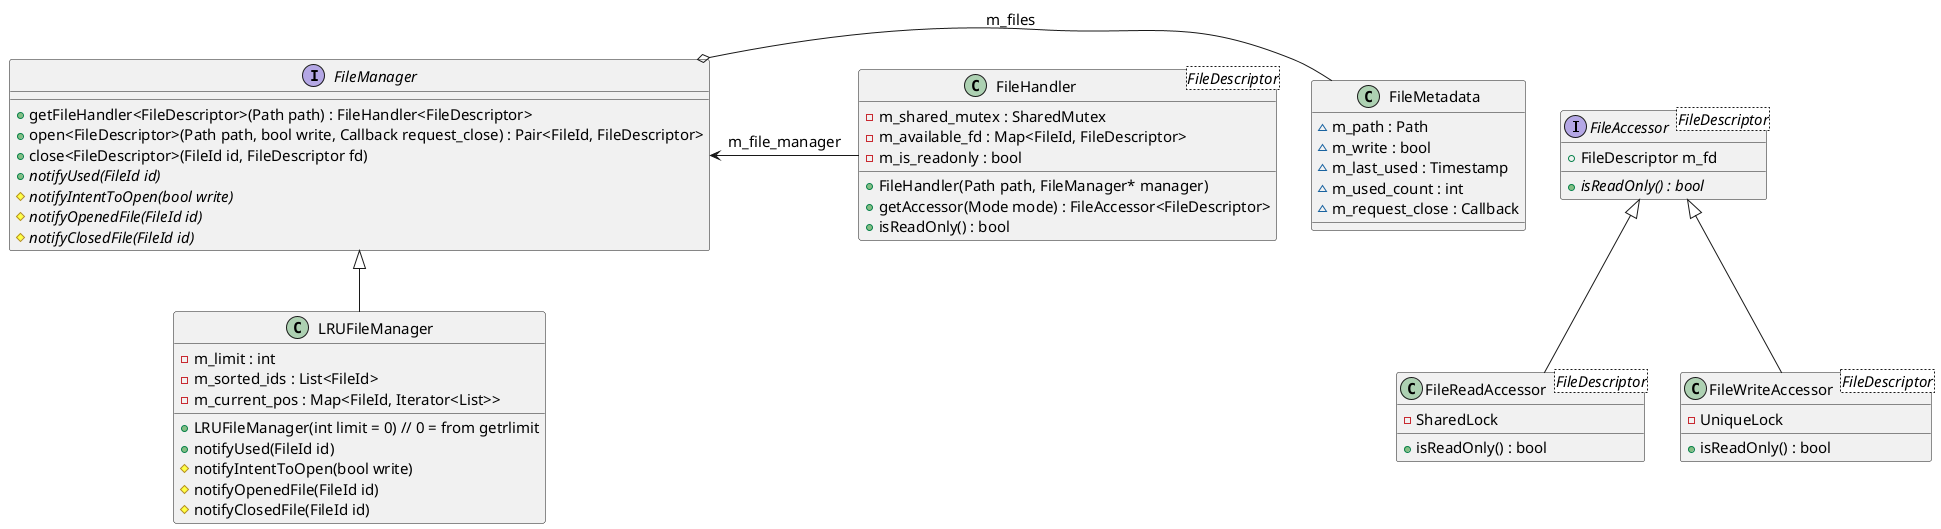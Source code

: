 @startuml FilePool.png

skinparam defaultfontsize 15

interface FileAccessor<FileDescriptor> {
    + FileDescriptor m_fd
    + {abstract} isReadOnly() : bool
}

class FileReadAccessor<FileDescriptor> {
    - SharedLock
    + isReadOnly() : bool
}

class FileWriteAccessor<FileDescriptor> {
    - UniqueLock
    + isReadOnly() : bool
}

FileAccessor <|-- FileReadAccessor
FileAccessor <|-- FileWriteAccessor

class FileHandler<FileDescriptor> {
    + FileHandler(Path path, FileManager* manager)
    + getAccessor(Mode mode) : FileAccessor<FileDescriptor>
    + isReadOnly() : bool
    - m_shared_mutex : SharedMutex
    - m_available_fd : Map<FileId, FileDescriptor>
    - m_is_readonly : bool
}

interface FileManager {
    + getFileHandler<FileDescriptor>(Path path) : FileHandler<FileDescriptor>
    + open<FileDescriptor>(Path path, bool write, Callback request_close) : Pair<FileId, FileDescriptor>
    + close<FileDescriptor>(FileId id, FileDescriptor fd)
    + {abstract} notifyUsed(FileId id)
    # {abstract} notifyIntentToOpen(bool write)
    # {abstract} notifyOpenedFile(FileId id)
    # {abstract} notifyClosedFile(FileId id)
}

class FileMetadata {
    ~ m_path : Path
    ~ m_write : bool
    ~ m_last_used : Timestamp
    ~ m_used_count : int
    ~ m_request_close : Callback
}

FileManager o- FileMetadata : m_files

class LRUFileManager {
    + LRUFileManager(int limit = 0) // 0 = from getrlimit
    + notifyUsed(FileId id)
    # notifyIntentToOpen(bool write)
    # notifyOpenedFile(FileId id)
    # notifyClosedFile(FileId id)
    - m_limit : int
    - m_sorted_ids : List<FileId>
    - m_current_pos : Map<FileId, Iterator<List>>
}

FileManager <- FileHandler : m_file_manager
FileManager <|-- LRUFileManager

@enduml
